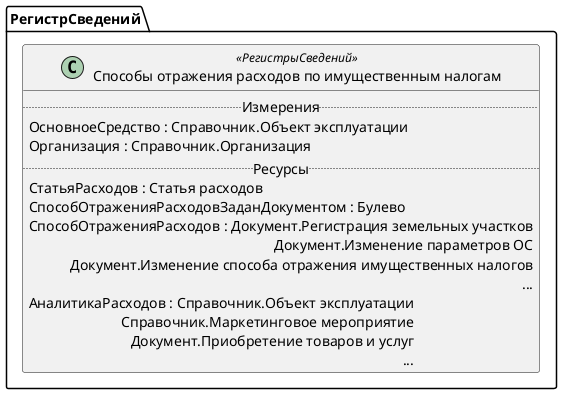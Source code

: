 ﻿@startuml СпособыОтраженияРасходовПоИмущественнымНалогам
'!include templates.wsd
'..\include templates.wsd
class РегистрСведений.СпособыОтраженияРасходовПоИмущественнымНалогам as "Способы отражения расходов по имущественным налогам" <<РегистрыСведений>>
{
..Измерения..
ОсновноеСредство : Справочник.Объект эксплуатации
Организация : Справочник.Организация
..Ресурсы..
СтатьяРасходов : Статья расходов
СпособОтраженияРасходовЗаданДокументом : Булево
СпособОтраженияРасходов : Документ.Регистрация земельных участков\rДокумент.Изменение параметров ОС\rДокумент.Изменение способа отражения имущественных налогов\r...
АналитикаРасходов : Справочник.Объект эксплуатации\rСправочник.Маркетинговое мероприятие\rДокумент.Приобретение товаров и услуг\r...
}
@enduml
